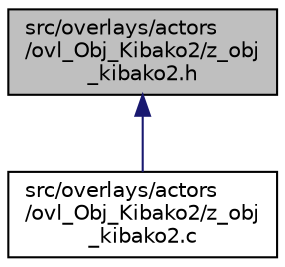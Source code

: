 digraph "src/overlays/actors/ovl_Obj_Kibako2/z_obj_kibako2.h"
{
 // LATEX_PDF_SIZE
  edge [fontname="Helvetica",fontsize="10",labelfontname="Helvetica",labelfontsize="10"];
  node [fontname="Helvetica",fontsize="10",shape=record];
  Node1 [label="src/overlays/actors\l/ovl_Obj_Kibako2/z_obj\l_kibako2.h",height=0.2,width=0.4,color="black", fillcolor="grey75", style="filled", fontcolor="black",tooltip=" "];
  Node1 -> Node2 [dir="back",color="midnightblue",fontsize="10",style="solid",fontname="Helvetica"];
  Node2 [label="src/overlays/actors\l/ovl_Obj_Kibako2/z_obj\l_kibako2.c",height=0.2,width=0.4,color="black", fillcolor="white", style="filled",URL="$d1/d5f/z__obj__kibako2_8c.html",tooltip=" "];
}
